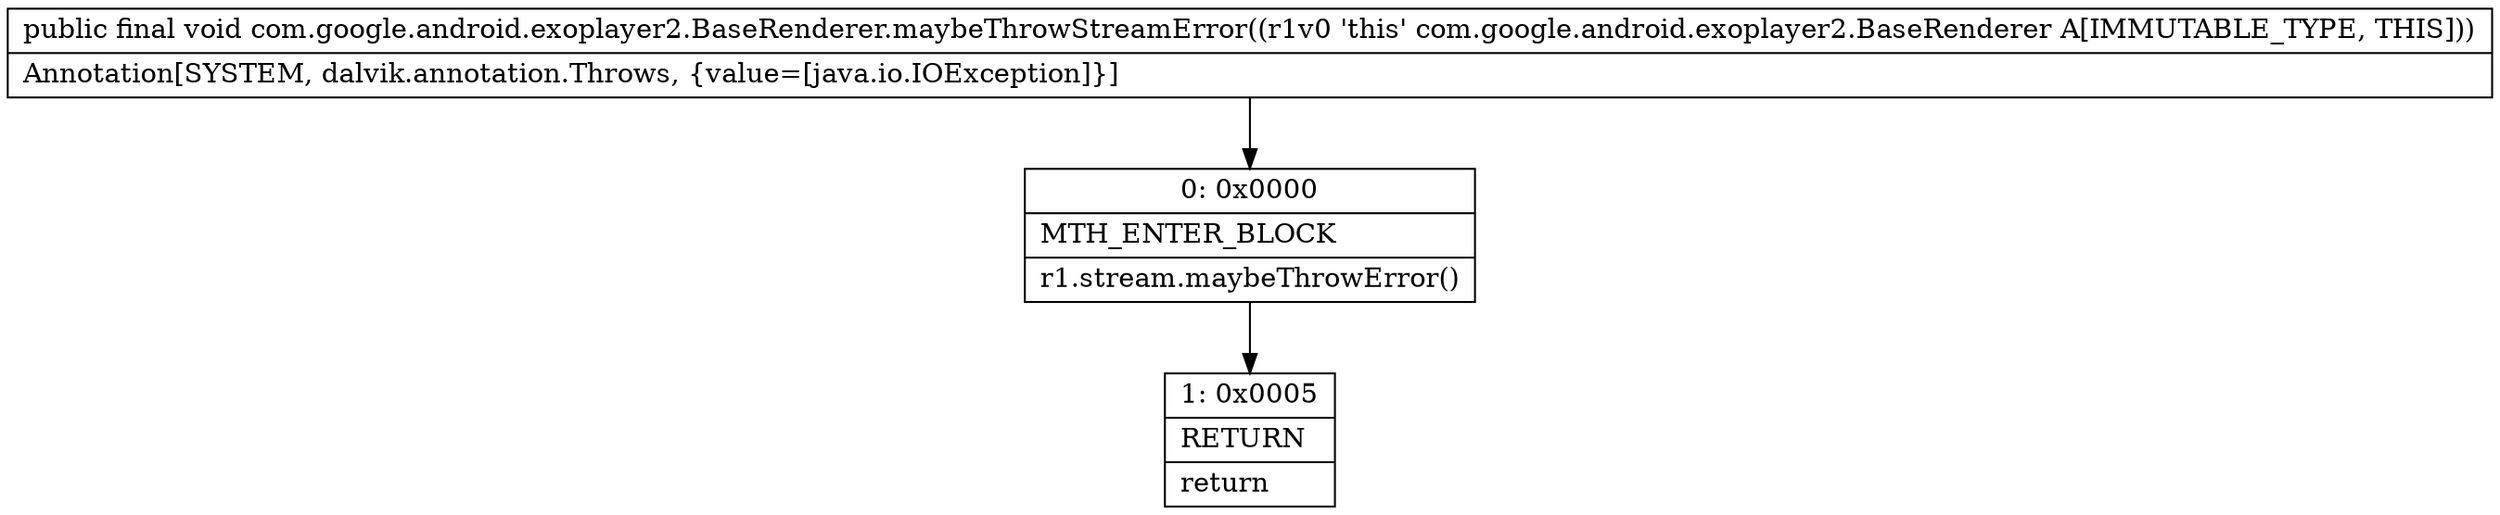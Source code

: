 digraph "CFG forcom.google.android.exoplayer2.BaseRenderer.maybeThrowStreamError()V" {
Node_0 [shape=record,label="{0\:\ 0x0000|MTH_ENTER_BLOCK\l|r1.stream.maybeThrowError()\l}"];
Node_1 [shape=record,label="{1\:\ 0x0005|RETURN\l|return\l}"];
MethodNode[shape=record,label="{public final void com.google.android.exoplayer2.BaseRenderer.maybeThrowStreamError((r1v0 'this' com.google.android.exoplayer2.BaseRenderer A[IMMUTABLE_TYPE, THIS]))  | Annotation[SYSTEM, dalvik.annotation.Throws, \{value=[java.io.IOException]\}]\l}"];
MethodNode -> Node_0;
Node_0 -> Node_1;
}


